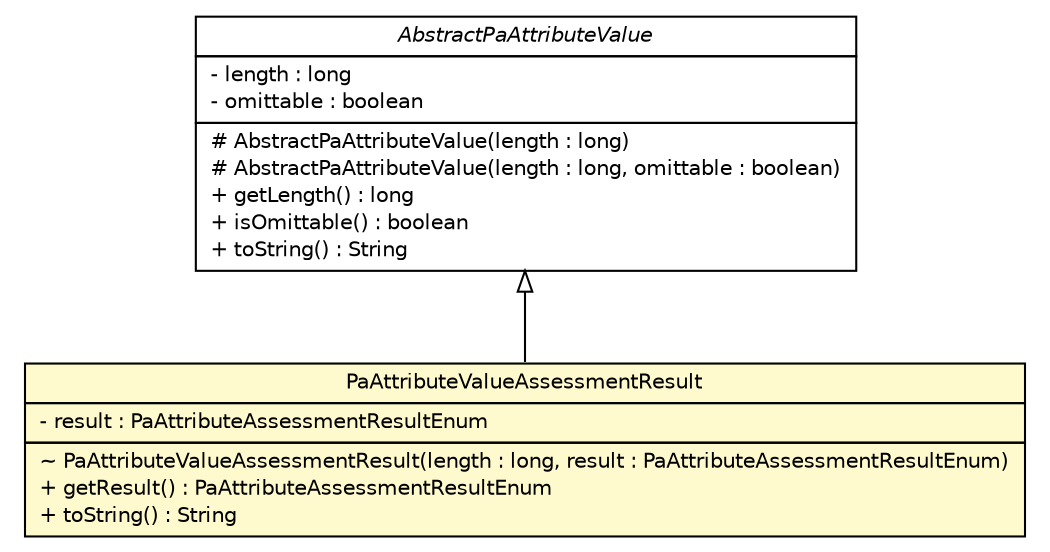#!/usr/local/bin/dot
#
# Class diagram 
# Generated by UMLGraph version R5_6 (http://www.umlgraph.org/)
#

digraph G {
	edge [fontname="Helvetica",fontsize=10,labelfontname="Helvetica",labelfontsize=10];
	node [fontname="Helvetica",fontsize=10,shape=plaintext];
	nodesep=0.25;
	ranksep=0.5;
	// org.ietf.nea.pa.attribute.AbstractPaAttributeValue
	c65196 [label=<<table title="org.ietf.nea.pa.attribute.AbstractPaAttributeValue" border="0" cellborder="1" cellspacing="0" cellpadding="2" port="p" href="./AbstractPaAttributeValue.html">
		<tr><td><table border="0" cellspacing="0" cellpadding="1">
<tr><td align="center" balign="center"><font face="Helvetica-Oblique"> AbstractPaAttributeValue </font></td></tr>
		</table></td></tr>
		<tr><td><table border="0" cellspacing="0" cellpadding="1">
<tr><td align="left" balign="left"> - length : long </td></tr>
<tr><td align="left" balign="left"> - omittable : boolean </td></tr>
		</table></td></tr>
		<tr><td><table border="0" cellspacing="0" cellpadding="1">
<tr><td align="left" balign="left"> # AbstractPaAttributeValue(length : long) </td></tr>
<tr><td align="left" balign="left"> # AbstractPaAttributeValue(length : long, omittable : boolean) </td></tr>
<tr><td align="left" balign="left"> + getLength() : long </td></tr>
<tr><td align="left" balign="left"> + isOmittable() : boolean </td></tr>
<tr><td align="left" balign="left"> + toString() : String </td></tr>
		</table></td></tr>
		</table>>, URL="./AbstractPaAttributeValue.html", fontname="Helvetica", fontcolor="black", fontsize=10.0];
	// org.ietf.nea.pa.attribute.PaAttributeValueAssessmentResult
	c65203 [label=<<table title="org.ietf.nea.pa.attribute.PaAttributeValueAssessmentResult" border="0" cellborder="1" cellspacing="0" cellpadding="2" port="p" bgcolor="lemonChiffon" href="./PaAttributeValueAssessmentResult.html">
		<tr><td><table border="0" cellspacing="0" cellpadding="1">
<tr><td align="center" balign="center"> PaAttributeValueAssessmentResult </td></tr>
		</table></td></tr>
		<tr><td><table border="0" cellspacing="0" cellpadding="1">
<tr><td align="left" balign="left"> - result : PaAttributeAssessmentResultEnum </td></tr>
		</table></td></tr>
		<tr><td><table border="0" cellspacing="0" cellpadding="1">
<tr><td align="left" balign="left"> ~ PaAttributeValueAssessmentResult(length : long, result : PaAttributeAssessmentResultEnum) </td></tr>
<tr><td align="left" balign="left"> + getResult() : PaAttributeAssessmentResultEnum </td></tr>
<tr><td align="left" balign="left"> + toString() : String </td></tr>
		</table></td></tr>
		</table>>, URL="./PaAttributeValueAssessmentResult.html", fontname="Helvetica", fontcolor="black", fontsize=10.0];
	//org.ietf.nea.pa.attribute.PaAttributeValueAssessmentResult extends org.ietf.nea.pa.attribute.AbstractPaAttributeValue
	c65196:p -> c65203:p [dir=back,arrowtail=empty];
}

